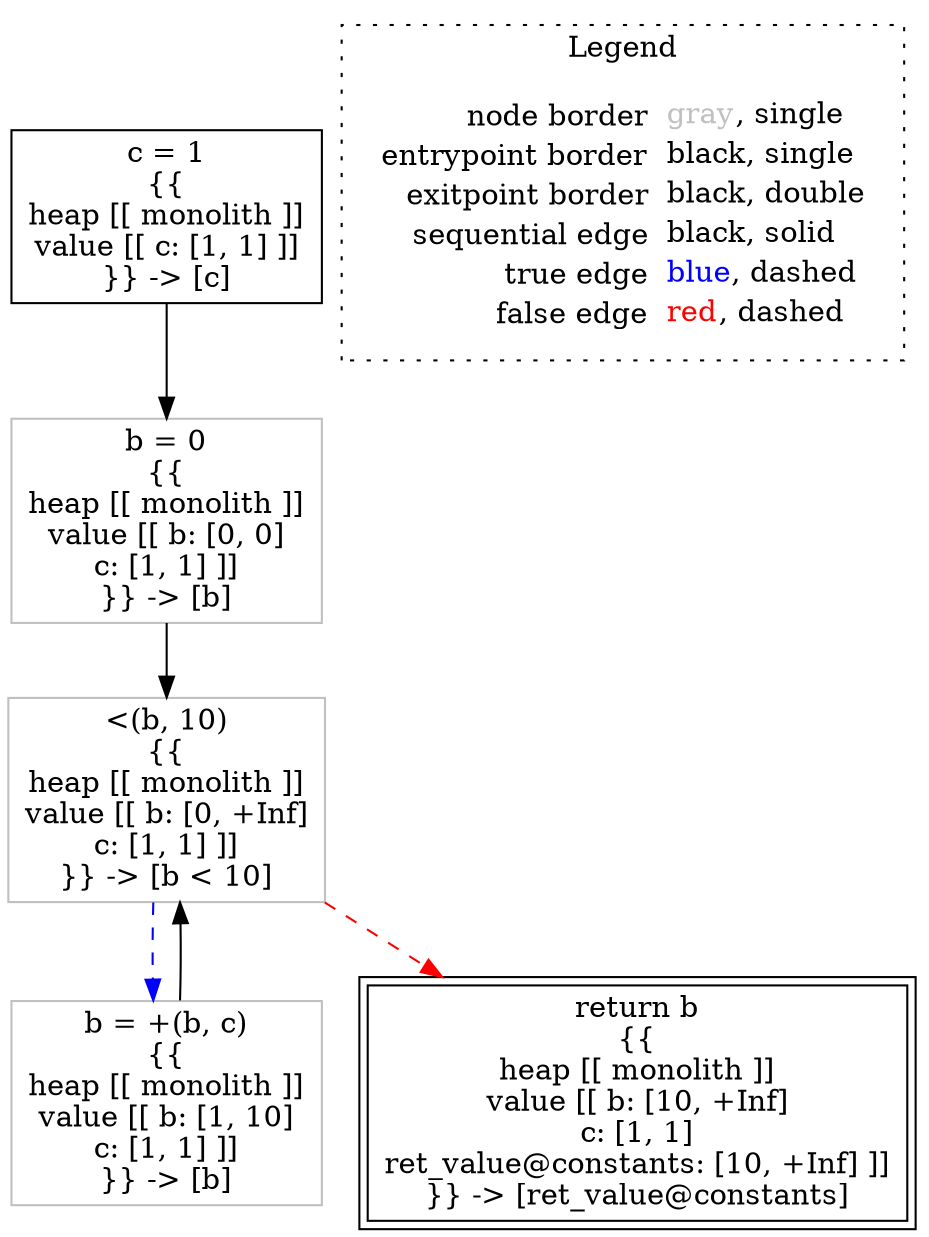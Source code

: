 digraph {
	"node0" [shape="rect",color="black",label=<c = 1<BR/>{{<BR/>heap [[ monolith ]]<BR/>value [[ c: [1, 1] ]]<BR/>}} -&gt; [c]>];
	"node1" [shape="rect",color="black",peripheries="2",label=<return b<BR/>{{<BR/>heap [[ monolith ]]<BR/>value [[ b: [10, +Inf]<BR/>c: [1, 1]<BR/>ret_value@constants: [10, +Inf] ]]<BR/>}} -&gt; [ret_value@constants]>];
	"node2" [shape="rect",color="gray",label=<b = 0<BR/>{{<BR/>heap [[ monolith ]]<BR/>value [[ b: [0, 0]<BR/>c: [1, 1] ]]<BR/>}} -&gt; [b]>];
	"node3" [shape="rect",color="gray",label=<b = +(b, c)<BR/>{{<BR/>heap [[ monolith ]]<BR/>value [[ b: [1, 10]<BR/>c: [1, 1] ]]<BR/>}} -&gt; [b]>];
	"node4" [shape="rect",color="gray",label=<&lt;(b, 10)<BR/>{{<BR/>heap [[ monolith ]]<BR/>value [[ b: [0, +Inf]<BR/>c: [1, 1] ]]<BR/>}} -&gt; [b &lt; 10]>];
	"node2" -> "node4" [color="black"];
	"node3" -> "node4" [color="black"];
	"node0" -> "node2" [color="black"];
	"node4" -> "node1" [color="red",style="dashed"];
	"node4" -> "node3" [color="blue",style="dashed"];
subgraph cluster_legend {
	label="Legend";
	style=dotted;
	node [shape=plaintext];
	"legend" [label=<<table border="0" cellpadding="2" cellspacing="0" cellborder="0"><tr><td align="right">node border&nbsp;</td><td align="left"><font color="gray">gray</font>, single</td></tr><tr><td align="right">entrypoint border&nbsp;</td><td align="left"><font color="black">black</font>, single</td></tr><tr><td align="right">exitpoint border&nbsp;</td><td align="left"><font color="black">black</font>, double</td></tr><tr><td align="right">sequential edge&nbsp;</td><td align="left"><font color="black">black</font>, solid</td></tr><tr><td align="right">true edge&nbsp;</td><td align="left"><font color="blue">blue</font>, dashed</td></tr><tr><td align="right">false edge&nbsp;</td><td align="left"><font color="red">red</font>, dashed</td></tr></table>>];
}

}
